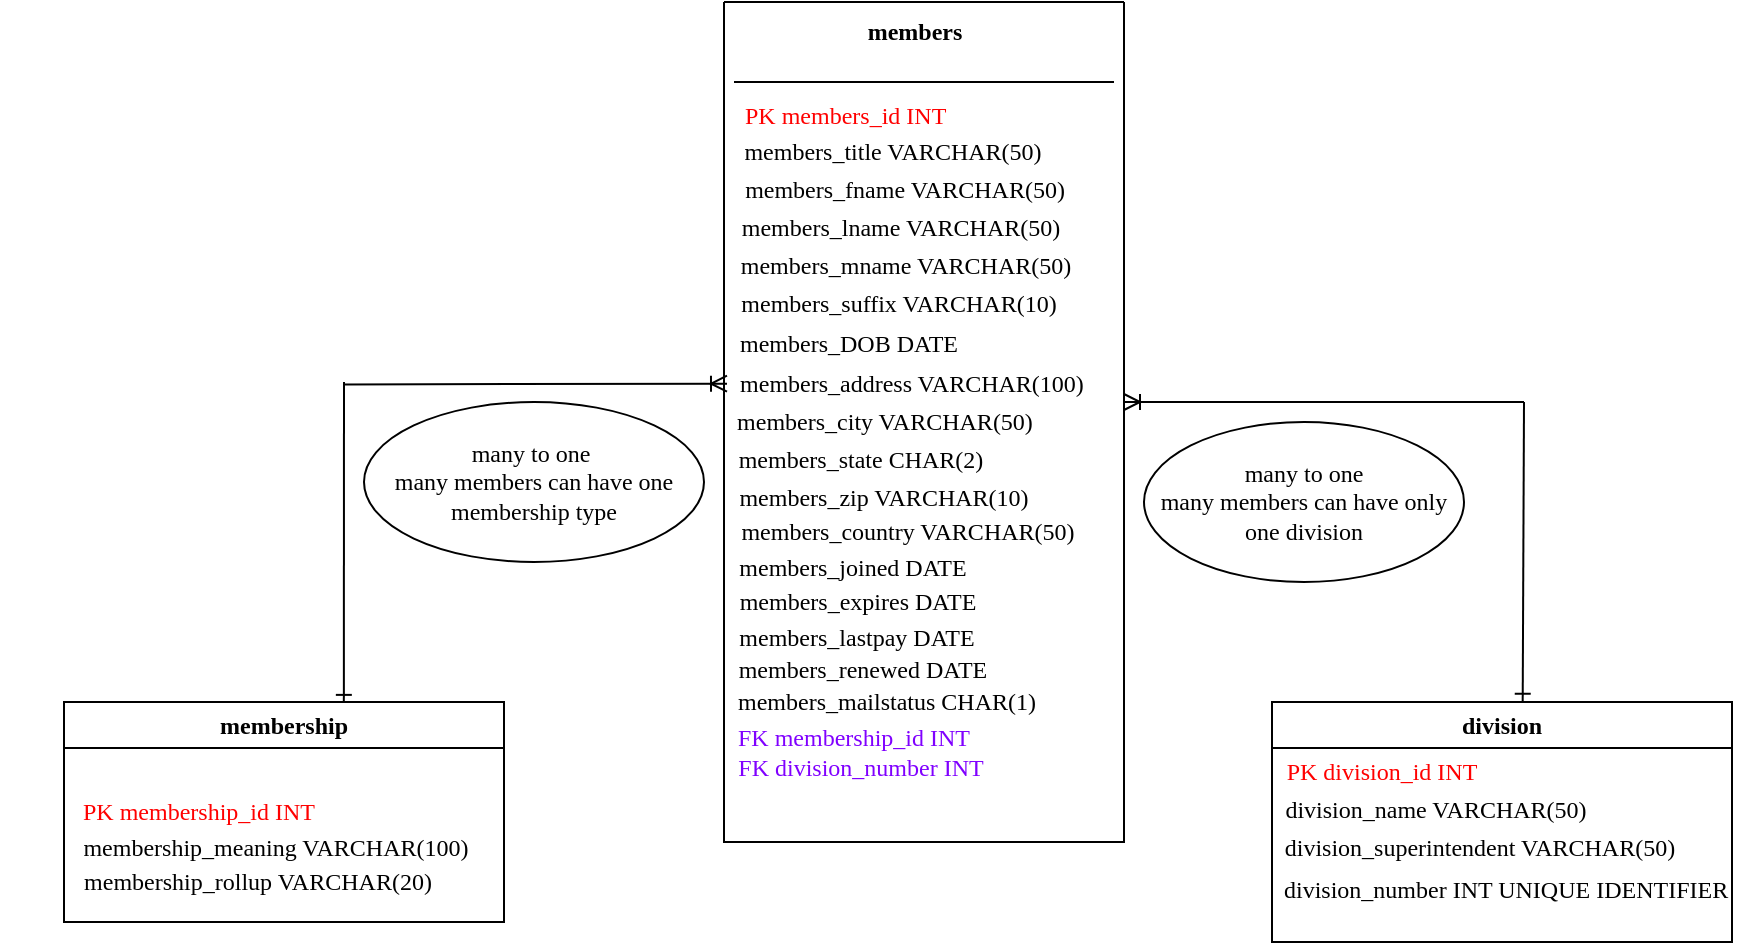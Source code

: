<mxfile version="26.0.10">
  <diagram name="Page-1" id="brh3cflEjhPxXMnf6fBR">
    <mxGraphModel dx="1778" dy="1572" grid="1" gridSize="10" guides="1" tooltips="1" connect="1" arrows="1" fold="1" page="1" pageScale="1" pageWidth="850" pageHeight="1100" math="0" shadow="0">
      <root>
        <mxCell id="0" />
        <mxCell id="1" parent="0" />
        <mxCell id="EPe0qUNadaAKurA8GOma-1" value="" style="swimlane;startSize=0;fontFamily=Times New Roman;" parent="1" vertex="1">
          <mxGeometry x="360" y="-520" width="200" height="420" as="geometry" />
        </mxCell>
        <mxCell id="EPe0qUNadaAKurA8GOma-5" value="&lt;b&gt;members&lt;/b&gt;" style="text;html=1;align=center;verticalAlign=middle;resizable=0;points=[];autosize=1;strokeColor=none;fillColor=none;fontFamily=Times New Roman;" parent="EPe0qUNadaAKurA8GOma-1" vertex="1">
          <mxGeometry x="60" width="70" height="30" as="geometry" />
        </mxCell>
        <mxCell id="EPe0qUNadaAKurA8GOma-6" value="&lt;span style=&quot;color: light-dark(rgb(255, 0, 0), rgb(237, 237, 237));&quot;&gt;&lt;span style=&quot;color: rgb(255, 0, 0);&quot;&gt;PK&lt;/span&gt; &lt;/span&gt;&lt;span style=&quot;color: light-dark(rgb(255, 0, 0), rgb(237, 237, 237));&quot;&gt;&lt;span style=&quot;color: rgb(255, 0, 0);&quot;&gt;members_id &lt;/span&gt;INT&lt;span style=&quot;white-space: pre;&quot;&gt;&#x9;&lt;/span&gt;&lt;/span&gt;" style="text;html=1;align=center;verticalAlign=middle;whiteSpace=wrap;rounded=0;fontFamily=Times New Roman;" parent="EPe0qUNadaAKurA8GOma-1" vertex="1">
          <mxGeometry x="5" y="42" width="131" height="30" as="geometry" />
        </mxCell>
        <mxCell id="EPe0qUNadaAKurA8GOma-8" value="&lt;br&gt;members_fname VARCHAR(50)&lt;div&gt;&lt;br&gt;&lt;/div&gt;" style="text;html=1;align=center;verticalAlign=middle;whiteSpace=wrap;rounded=0;fontFamily=Times New Roman;" parent="EPe0qUNadaAKurA8GOma-1" vertex="1">
          <mxGeometry x="-12.5" y="79" width="204.5" height="30" as="geometry" />
        </mxCell>
        <mxCell id="EPe0qUNadaAKurA8GOma-9" value="&lt;br&gt;members_lname VARCHAR(50)" style="text;html=1;align=center;verticalAlign=middle;whiteSpace=wrap;rounded=0;fontFamily=Times New Roman;" parent="EPe0qUNadaAKurA8GOma-1" vertex="1">
          <mxGeometry x="-5" y="90" width="186.5" height="30" as="geometry" />
        </mxCell>
        <mxCell id="EPe0qUNadaAKurA8GOma-11" value="" style="endArrow=none;html=1;rounded=0;fontFamily=Times New Roman;" parent="EPe0qUNadaAKurA8GOma-1" edge="1">
          <mxGeometry width="50" height="50" relative="1" as="geometry">
            <mxPoint x="5" y="40" as="sourcePoint" />
            <mxPoint x="195" y="40" as="targetPoint" />
          </mxGeometry>
        </mxCell>
        <mxCell id="EPe0qUNadaAKurA8GOma-12" value="&lt;br&gt;members_suffix VARCHAR(10)&lt;div&gt;&lt;br&gt;&lt;/div&gt;" style="text;html=1;align=center;verticalAlign=middle;whiteSpace=wrap;rounded=0;fontFamily=Times New Roman;" parent="EPe0qUNadaAKurA8GOma-1" vertex="1">
          <mxGeometry x="-2.5" y="136" width="178.5" height="30" as="geometry" />
        </mxCell>
        <mxCell id="EPe0qUNadaAKurA8GOma-13" value="members_DOB DATE" style="text;html=1;align=center;verticalAlign=middle;whiteSpace=wrap;rounded=0;fontFamily=Times New Roman;" parent="EPe0qUNadaAKurA8GOma-1" vertex="1">
          <mxGeometry x="-1.5" y="156" width="126.5" height="30" as="geometry" />
        </mxCell>
        <mxCell id="EPe0qUNadaAKurA8GOma-14" value="members_address VARCHAR(100)" style="text;html=1;align=center;verticalAlign=middle;whiteSpace=wrap;rounded=0;fontFamily=Times New Roman;" parent="EPe0qUNadaAKurA8GOma-1" vertex="1">
          <mxGeometry x="-6" y="176" width="200" height="30" as="geometry" />
        </mxCell>
        <mxCell id="EPe0qUNadaAKurA8GOma-15" value="members_city VARCHAR(50)" style="text;html=1;align=center;verticalAlign=middle;whiteSpace=wrap;rounded=0;fontFamily=Times New Roman;" parent="EPe0qUNadaAKurA8GOma-1" vertex="1">
          <mxGeometry x="-5" y="195" width="171" height="30" as="geometry" />
        </mxCell>
        <mxCell id="EPe0qUNadaAKurA8GOma-16" value="members_state CHAR(2)" style="text;html=1;align=center;verticalAlign=middle;whiteSpace=wrap;rounded=0;fontFamily=Times New Roman;" parent="EPe0qUNadaAKurA8GOma-1" vertex="1">
          <mxGeometry x="-16.5" y="214" width="168.5" height="30" as="geometry" />
        </mxCell>
        <mxCell id="EPe0qUNadaAKurA8GOma-17" value="members_zip VARCHAR(10)" style="text;html=1;align=center;verticalAlign=middle;whiteSpace=wrap;rounded=0;fontFamily=Times New Roman;" parent="EPe0qUNadaAKurA8GOma-1" vertex="1">
          <mxGeometry x="-1" y="233" width="162" height="30" as="geometry" />
        </mxCell>
        <mxCell id="EPe0qUNadaAKurA8GOma-18" value="members_country VARCHAR(50)" style="text;html=1;align=center;verticalAlign=middle;whiteSpace=wrap;rounded=0;fontFamily=Times New Roman;" parent="EPe0qUNadaAKurA8GOma-1" vertex="1">
          <mxGeometry x="-3" y="250" width="190" height="30" as="geometry" />
        </mxCell>
        <mxCell id="EPe0qUNadaAKurA8GOma-24" value="members_joined DATE" style="text;html=1;align=center;verticalAlign=middle;whiteSpace=wrap;rounded=0;fontFamily=Times New Roman;" parent="EPe0qUNadaAKurA8GOma-1" vertex="1">
          <mxGeometry x="-16" y="268" width="161" height="30" as="geometry" />
        </mxCell>
        <mxCell id="EPe0qUNadaAKurA8GOma-23" value="members_expires DATE" style="text;html=1;align=center;verticalAlign=middle;whiteSpace=wrap;rounded=0;fontFamily=Times New Roman;" parent="EPe0qUNadaAKurA8GOma-1" vertex="1">
          <mxGeometry x="-17" y="285" width="168" height="30" as="geometry" />
        </mxCell>
        <mxCell id="EPe0qUNadaAKurA8GOma-25" value="members_lastpay DATE" style="text;html=1;align=center;verticalAlign=middle;whiteSpace=wrap;rounded=0;fontFamily=Times New Roman;" parent="EPe0qUNadaAKurA8GOma-1" vertex="1">
          <mxGeometry x="-10" y="303" width="153" height="30" as="geometry" />
        </mxCell>
        <mxCell id="EPe0qUNadaAKurA8GOma-26" value="members_renewed DATE" style="text;html=1;align=center;verticalAlign=middle;whiteSpace=wrap;rounded=0;fontFamily=Times New Roman;" parent="EPe0qUNadaAKurA8GOma-1" vertex="1">
          <mxGeometry x="-16" y="319" width="171" height="30" as="geometry" />
        </mxCell>
        <mxCell id="EPe0qUNadaAKurA8GOma-10" value="&lt;br&gt;members_mname VARCHAR(50)" style="text;html=1;align=center;verticalAlign=middle;whiteSpace=wrap;rounded=0;fontFamily=Times New Roman;" parent="EPe0qUNadaAKurA8GOma-1" vertex="1">
          <mxGeometry x="-4" y="109" width="190" height="30" as="geometry" />
        </mxCell>
        <mxCell id="EPe0qUNadaAKurA8GOma-7" value="&lt;br&gt;members_title VARCHAR(50)" style="text;html=1;align=center;verticalAlign=middle;whiteSpace=wrap;rounded=0;fontFamily=Times New Roman;" parent="EPe0qUNadaAKurA8GOma-1" vertex="1">
          <mxGeometry y="52" width="169" height="30" as="geometry" />
        </mxCell>
        <mxCell id="EPe0qUNadaAKurA8GOma-32" value="members_mailstatus CHAR(1)" style="text;html=1;align=center;verticalAlign=middle;whiteSpace=wrap;rounded=0;fontFamily=Times New Roman;" parent="EPe0qUNadaAKurA8GOma-1" vertex="1">
          <mxGeometry x="-15" y="335" width="193" height="29" as="geometry" />
        </mxCell>
        <mxCell id="WVBxO1W4WvaicAKb1q0A-6" value="&lt;span style=&quot;color: light-dark(rgb(128, 0, 255), rgb(237, 237, 237));&quot;&gt;&lt;font face=&quot;Times New Roman&quot;&gt;FK division_number INT&lt;/font&gt;&lt;/span&gt;" style="text;html=1;align=center;verticalAlign=middle;whiteSpace=wrap;rounded=0;" vertex="1" parent="EPe0qUNadaAKurA8GOma-1">
          <mxGeometry x="-4" y="368" width="145" height="30" as="geometry" />
        </mxCell>
        <mxCell id="EPe0qUNadaAKurA8GOma-21" value="&lt;div align=&quot;center&quot;&gt;membership &lt;/div&gt;" style="swimlane;whiteSpace=wrap;html=1;fontFamily=Times New Roman;align=center;" parent="1" vertex="1">
          <mxGeometry x="30" y="-170" width="220" height="110" as="geometry" />
        </mxCell>
        <mxCell id="EPe0qUNadaAKurA8GOma-28" value="&lt;span style=&quot;color: light-dark(rgb(255, 0, 0), rgb(237, 237, 237));&quot;&gt;PK &lt;/span&gt;&lt;span style=&quot;color: light-dark(rgb(255, 0, 0), rgb(237, 237, 237));&quot;&gt;membership_id INT&amp;nbsp; &lt;/span&gt;" style="text;html=1;align=center;verticalAlign=middle;whiteSpace=wrap;rounded=0;fontFamily=Times New Roman;" parent="EPe0qUNadaAKurA8GOma-21" vertex="1">
          <mxGeometry x="-32" y="40" width="202" height="30" as="geometry" />
        </mxCell>
        <mxCell id="EPe0qUNadaAKurA8GOma-29" value="membership_meaning VARCHAR(100)" style="text;html=1;align=center;verticalAlign=middle;whiteSpace=wrap;rounded=0;fontFamily=Times New Roman;" parent="EPe0qUNadaAKurA8GOma-21" vertex="1">
          <mxGeometry x="-5" y="58" width="222" height="30" as="geometry" />
        </mxCell>
        <mxCell id="EPe0qUNadaAKurA8GOma-30" value="membership_rollup VARCHAR(20)" style="text;html=1;align=center;verticalAlign=middle;whiteSpace=wrap;rounded=0;fontFamily=Times New Roman;" parent="EPe0qUNadaAKurA8GOma-21" vertex="1">
          <mxGeometry x="-4" y="75" width="202" height="30" as="geometry" />
        </mxCell>
        <mxCell id="EPe0qUNadaAKurA8GOma-38" value="division" style="swimlane;whiteSpace=wrap;html=1;fontFamily=Times New Roman;" parent="1" vertex="1">
          <mxGeometry x="634" y="-170" width="230" height="120" as="geometry" />
        </mxCell>
        <mxCell id="EPe0qUNadaAKurA8GOma-39" value="&lt;span style=&quot;color: rgb(255, 0, 0);&quot;&gt;PK &lt;/span&gt;&lt;span style=&quot;color: rgb(255, 0, 0);&quot;&gt;division_id INT&lt;br&gt;&lt;/span&gt;" style="text;html=1;align=center;verticalAlign=middle;whiteSpace=wrap;rounded=0;fontFamily=Times New Roman;" parent="EPe0qUNadaAKurA8GOma-38" vertex="1">
          <mxGeometry y="20" width="110" height="30" as="geometry" />
        </mxCell>
        <mxCell id="EPe0qUNadaAKurA8GOma-40" value="division_name VARCHAR(50)" style="text;html=1;align=center;verticalAlign=middle;whiteSpace=wrap;rounded=0;fontFamily=Times New Roman;" parent="EPe0qUNadaAKurA8GOma-38" vertex="1">
          <mxGeometry x="-18" y="39" width="200" height="30" as="geometry" />
        </mxCell>
        <mxCell id="EPe0qUNadaAKurA8GOma-41" value="division_superintendent VARCHAR(50)" style="text;html=1;align=center;verticalAlign=middle;whiteSpace=wrap;rounded=0;fontFamily=Times New Roman;" parent="EPe0qUNadaAKurA8GOma-38" vertex="1">
          <mxGeometry x="-6" y="58" width="220" height="30" as="geometry" />
        </mxCell>
        <mxCell id="WVBxO1W4WvaicAKb1q0A-7" value="&lt;font face=&quot;Times New Roman&quot;&gt;division_number INT UNIQUE IDENTIFIER&lt;/font&gt;" style="text;whiteSpace=wrap;html=1;" vertex="1" parent="EPe0qUNadaAKurA8GOma-38">
          <mxGeometry x="4" y="80" width="230" height="40" as="geometry" />
        </mxCell>
        <mxCell id="EPe0qUNadaAKurA8GOma-44" value="" style="endArrow=none;html=1;rounded=0;entryX=-0.016;entryY=0.59;entryDx=0;entryDy=0;entryPerimeter=0;startArrow=ERoneToMany;startFill=0;exitX=0.038;exitY=-0.138;exitDx=0;exitDy=0;exitPerimeter=0;fontFamily=Times New Roman;" parent="1" source="EPe0qUNadaAKurA8GOma-15" edge="1">
          <mxGeometry width="50" height="50" relative="1" as="geometry">
            <mxPoint x="356" y="-329" as="sourcePoint" />
            <mxPoint x="170" y="-328.8" as="targetPoint" />
          </mxGeometry>
        </mxCell>
        <mxCell id="EPe0qUNadaAKurA8GOma-45" value="" style="endArrow=none;html=1;rounded=0;exitX=0.636;exitY=0.004;exitDx=0;exitDy=0;exitPerimeter=0;entryX=0.7;entryY=0;entryDx=0;entryDy=0;entryPerimeter=0;startArrow=ERone;startFill=0;fontFamily=Times New Roman;" parent="1" source="EPe0qUNadaAKurA8GOma-21" edge="1">
          <mxGeometry width="50" height="50" relative="1" as="geometry">
            <mxPoint x="150" y="-200" as="sourcePoint" />
            <mxPoint x="170" y="-330" as="targetPoint" />
          </mxGeometry>
        </mxCell>
        <mxCell id="EPe0qUNadaAKurA8GOma-47" value="" style="endArrow=none;html=1;rounded=0;startArrow=ERoneToMany;startFill=0;fontFamily=Times New Roman;" parent="1" edge="1">
          <mxGeometry width="50" height="50" relative="1" as="geometry">
            <mxPoint x="560" y="-320" as="sourcePoint" />
            <mxPoint x="760" y="-320" as="targetPoint" />
          </mxGeometry>
        </mxCell>
        <mxCell id="EPe0qUNadaAKurA8GOma-48" value="" style="endArrow=none;html=1;rounded=0;exitX=0.545;exitY=-0.001;exitDx=0;exitDy=0;exitPerimeter=0;startArrow=ERone;startFill=0;fontFamily=Times New Roman;" parent="1" source="EPe0qUNadaAKurA8GOma-38" edge="1">
          <mxGeometry width="50" height="50" relative="1" as="geometry">
            <mxPoint x="760" y="-180" as="sourcePoint" />
            <mxPoint x="760" y="-320" as="targetPoint" />
          </mxGeometry>
        </mxCell>
        <mxCell id="k1RfW5B2Y3QQbC1sZdJO-1" value="&lt;div&gt;many to one&amp;nbsp;&lt;/div&gt;&lt;div&gt;many members can have one membership type&lt;/div&gt;" style="ellipse;whiteSpace=wrap;html=1;fontFamily=Times New Roman;" parent="1" vertex="1">
          <mxGeometry x="180" y="-320" width="170" height="80" as="geometry" />
        </mxCell>
        <mxCell id="k1RfW5B2Y3QQbC1sZdJO-5" value="&lt;div&gt;many to one&lt;/div&gt;&lt;div&gt;many members can have only one division &lt;br&gt;&lt;/div&gt;" style="ellipse;whiteSpace=wrap;html=1;fontFamily=Times New Roman;" parent="1" vertex="1">
          <mxGeometry x="570" y="-310" width="160" height="80" as="geometry" />
        </mxCell>
        <mxCell id="WVBxO1W4WvaicAKb1q0A-3" value="&lt;span style=&quot;color: light-dark(rgb(128, 0, 255), rgb(237, 237, 237));&quot;&gt;FK &lt;/span&gt;&lt;span style=&quot;color: light-dark(rgb(128, 0, 255), rgb(237, 237, 237));&quot;&gt;membership_id INT &lt;/span&gt;" style="text;whiteSpace=wrap;html=1;fontFamily=Times New Roman;" vertex="1" parent="1">
          <mxGeometry x="365" y="-166" width="160" height="40" as="geometry" />
        </mxCell>
      </root>
    </mxGraphModel>
  </diagram>
</mxfile>
